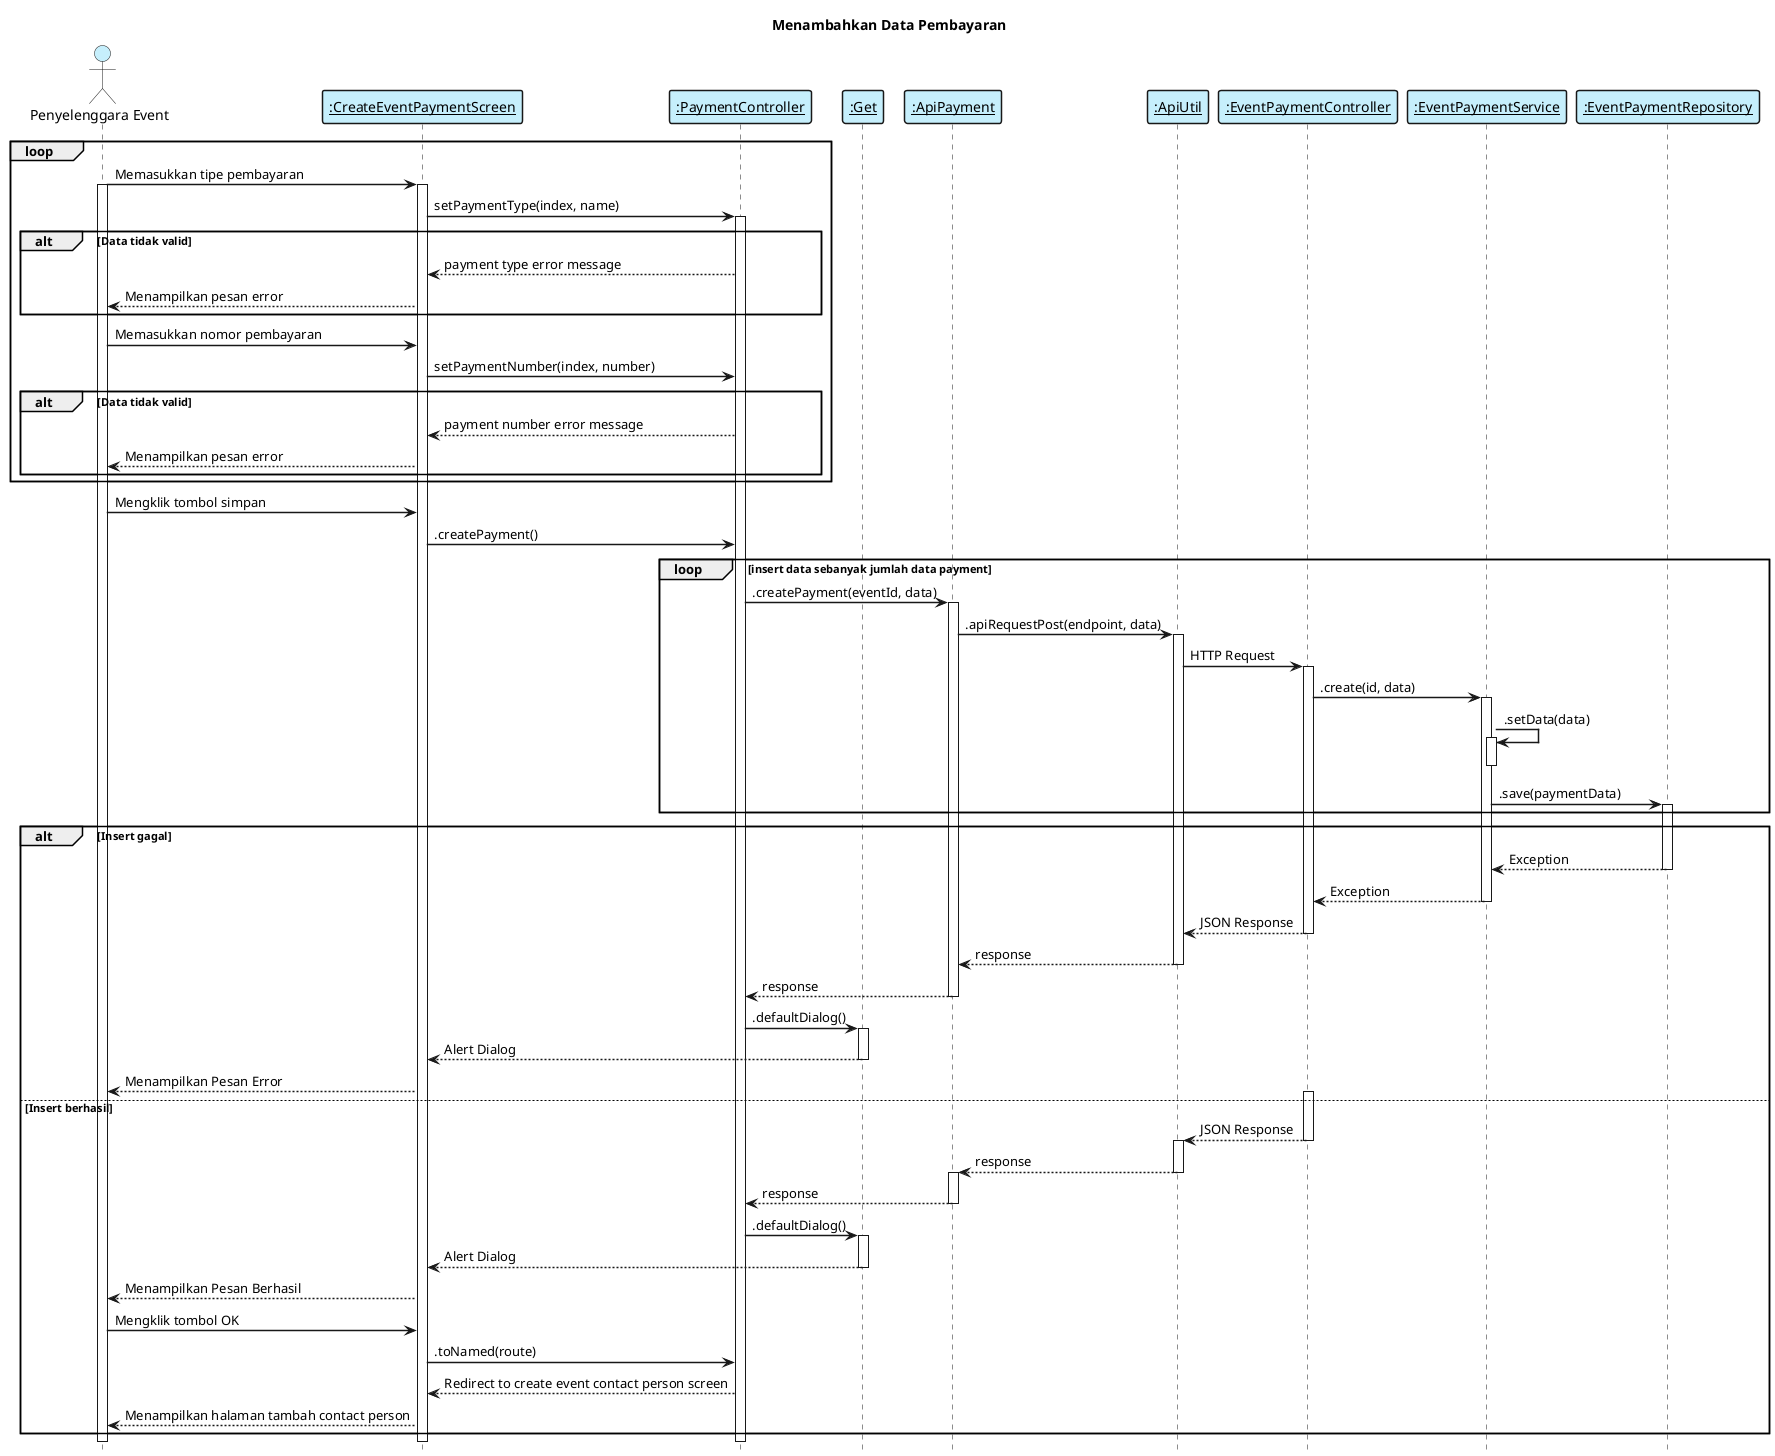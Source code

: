 @startuml membuat data pembayaran

    title "Menambahkan Data Pembayaran"
    hide footbox
    skinparam shadowing false
    skinparam sequence {    
        ArrowThickness 1.5
        ActorFontName Century Gothic
        ActorBackgroundColor  #C6EFFC
        ArrowFontName Century Gothic
        ParticipantBorderThickness 1.5
        ParticipantBackgroundColor #C6EFFC
    }

    actor "Penyelenggara Event" as eo
    participant "__:CreateEventPaymentScreen__" as viewPayment
    participant "__:PaymentController__" as controllerPayment
    participant "__:Get__" as libGet
    participant "__:ApiPayment__" as apiPayment
    participant "__:ApiUtil__" as apiUtil
    participant "__:EventPaymentController__" as controllerPaymentBackend
    participant "__:EventPaymentService__" as servicePayment
    participant "__:EventPaymentRepository__" as repositoryPayment
    
    loop
        eo -> viewPayment: Memasukkan tipe pembayaran
        activate eo
        activate viewPayment
        viewPayment -> controllerPayment: setPaymentType(index, name)
        activate controllerPayment
        alt Data tidak valid
            controllerPayment --> viewPayment: payment type error message
            viewPayment --> eo: Menampilkan pesan error
        end

        eo -> viewPayment: Memasukkan nomor pembayaran
        viewPayment -> controllerPayment: setPaymentNumber(index, number)
        alt Data tidak valid
            controllerPayment --> viewPayment: payment number error message
            viewPayment --> eo: Menampilkan pesan error
        end
    end

    eo -> viewPayment : Mengklik tombol simpan
    viewPayment -> controllerPayment: .createPayment()

    loop insert data sebanyak jumlah data payment
        controllerPayment -> apiPayment: .createPayment(eventId, data)
        activate apiPayment
        apiPayment -> apiUtil: .apiRequestPost(endpoint, data)
        activate apiUtil
        apiUtil -> controllerPaymentBackend: HTTP Request
        activate controllerPaymentBackend
        controllerPaymentBackend -> servicePayment: .create(id, data)
        activate servicePayment
        servicePayment -> servicePayment: .setData(data)
        activate servicePayment
        deactivate servicePayment
        servicePayment -> repositoryPayment: .save(paymentData)
        activate repositoryPayment
    end

     alt Insert gagal
            repositoryPayment --> servicePayment: Exception
            deactivate 
            servicePayment --> controllerPaymentBackend: Exception
            deactivate 
            controllerPaymentBackend --> apiUtil: JSON Response
            deactivate 
            apiUtil --> apiPayment: response 
            deactivate 
            apiPayment --> controllerPayment: response 
            deactivate 
            controllerPayment -> libGet: .defaultDialog()
            activate libGet
            libGet --> viewPayment: Alert Dialog
            deactivate libGet
            viewPayment --> eo: Menampilkan Pesan Error
        else Insert berhasil
            activate controllerPaymentBackend
            controllerPaymentBackend --> apiUtil: JSON Response
            deactivate controllerPaymentBackend
            activate apiUtil
            apiUtil --> apiPayment: response
            deactivate apiUtil
            activate apiPayment
            apiPayment --> controllerPayment: response
            deactivate apiPayment
            controllerPayment -> libGet: .defaultDialog()
            activate libGet
            libGet --> viewPayment: Alert Dialog
            deactivate libGet
            viewPayment --> eo: Menampilkan Pesan Berhasil
            eo -> viewPayment: Mengklik tombol OK
           
            viewPayment -> controllerPayment: .toNamed(route)
            controllerPayment --> viewPayment: Redirect to create event contact person screen
            viewPayment --> eo: Menampilkan halaman tambah contact person

        end

@enduml